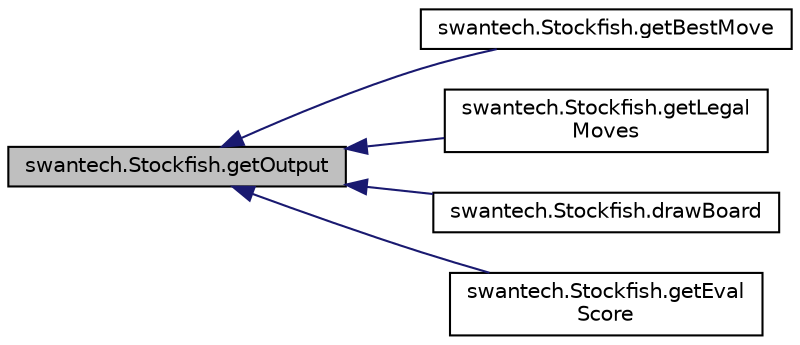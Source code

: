 digraph "swantech.Stockfish.getOutput"
{
  edge [fontname="Helvetica",fontsize="10",labelfontname="Helvetica",labelfontsize="10"];
  node [fontname="Helvetica",fontsize="10",shape=record];
  rankdir="LR";
  Node1 [label="swantech.Stockfish.getOutput",height=0.2,width=0.4,color="black", fillcolor="grey75", style="filled", fontcolor="black"];
  Node1 -> Node2 [dir="back",color="midnightblue",fontsize="10",style="solid",fontname="Helvetica"];
  Node2 [label="swantech.Stockfish.getBestMove",height=0.2,width=0.4,color="black", fillcolor="white", style="filled",URL="$classswantech_1_1_stockfish.html#ab07795178cafa2c3f267ea274f4937be"];
  Node1 -> Node3 [dir="back",color="midnightblue",fontsize="10",style="solid",fontname="Helvetica"];
  Node3 [label="swantech.Stockfish.getLegal\lMoves",height=0.2,width=0.4,color="black", fillcolor="white", style="filled",URL="$classswantech_1_1_stockfish.html#a3e4c08a813a401dad9c0a8d98930beb0"];
  Node1 -> Node4 [dir="back",color="midnightblue",fontsize="10",style="solid",fontname="Helvetica"];
  Node4 [label="swantech.Stockfish.drawBoard",height=0.2,width=0.4,color="black", fillcolor="white", style="filled",URL="$classswantech_1_1_stockfish.html#a15ce41395a20cc5be33df45b527de904"];
  Node1 -> Node5 [dir="back",color="midnightblue",fontsize="10",style="solid",fontname="Helvetica"];
  Node5 [label="swantech.Stockfish.getEval\lScore",height=0.2,width=0.4,color="black", fillcolor="white", style="filled",URL="$classswantech_1_1_stockfish.html#ad7bf5b45f2fe6b4d60827c734f509a65"];
}
